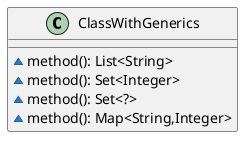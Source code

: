 @startuml
class ClassWithGenerics{
{method} ~method(): List<String>
{method} ~method(): Set<Integer>
{method} ~method(): Set<?>
{method} ~method(): Map<String,Integer>
}
@enduml